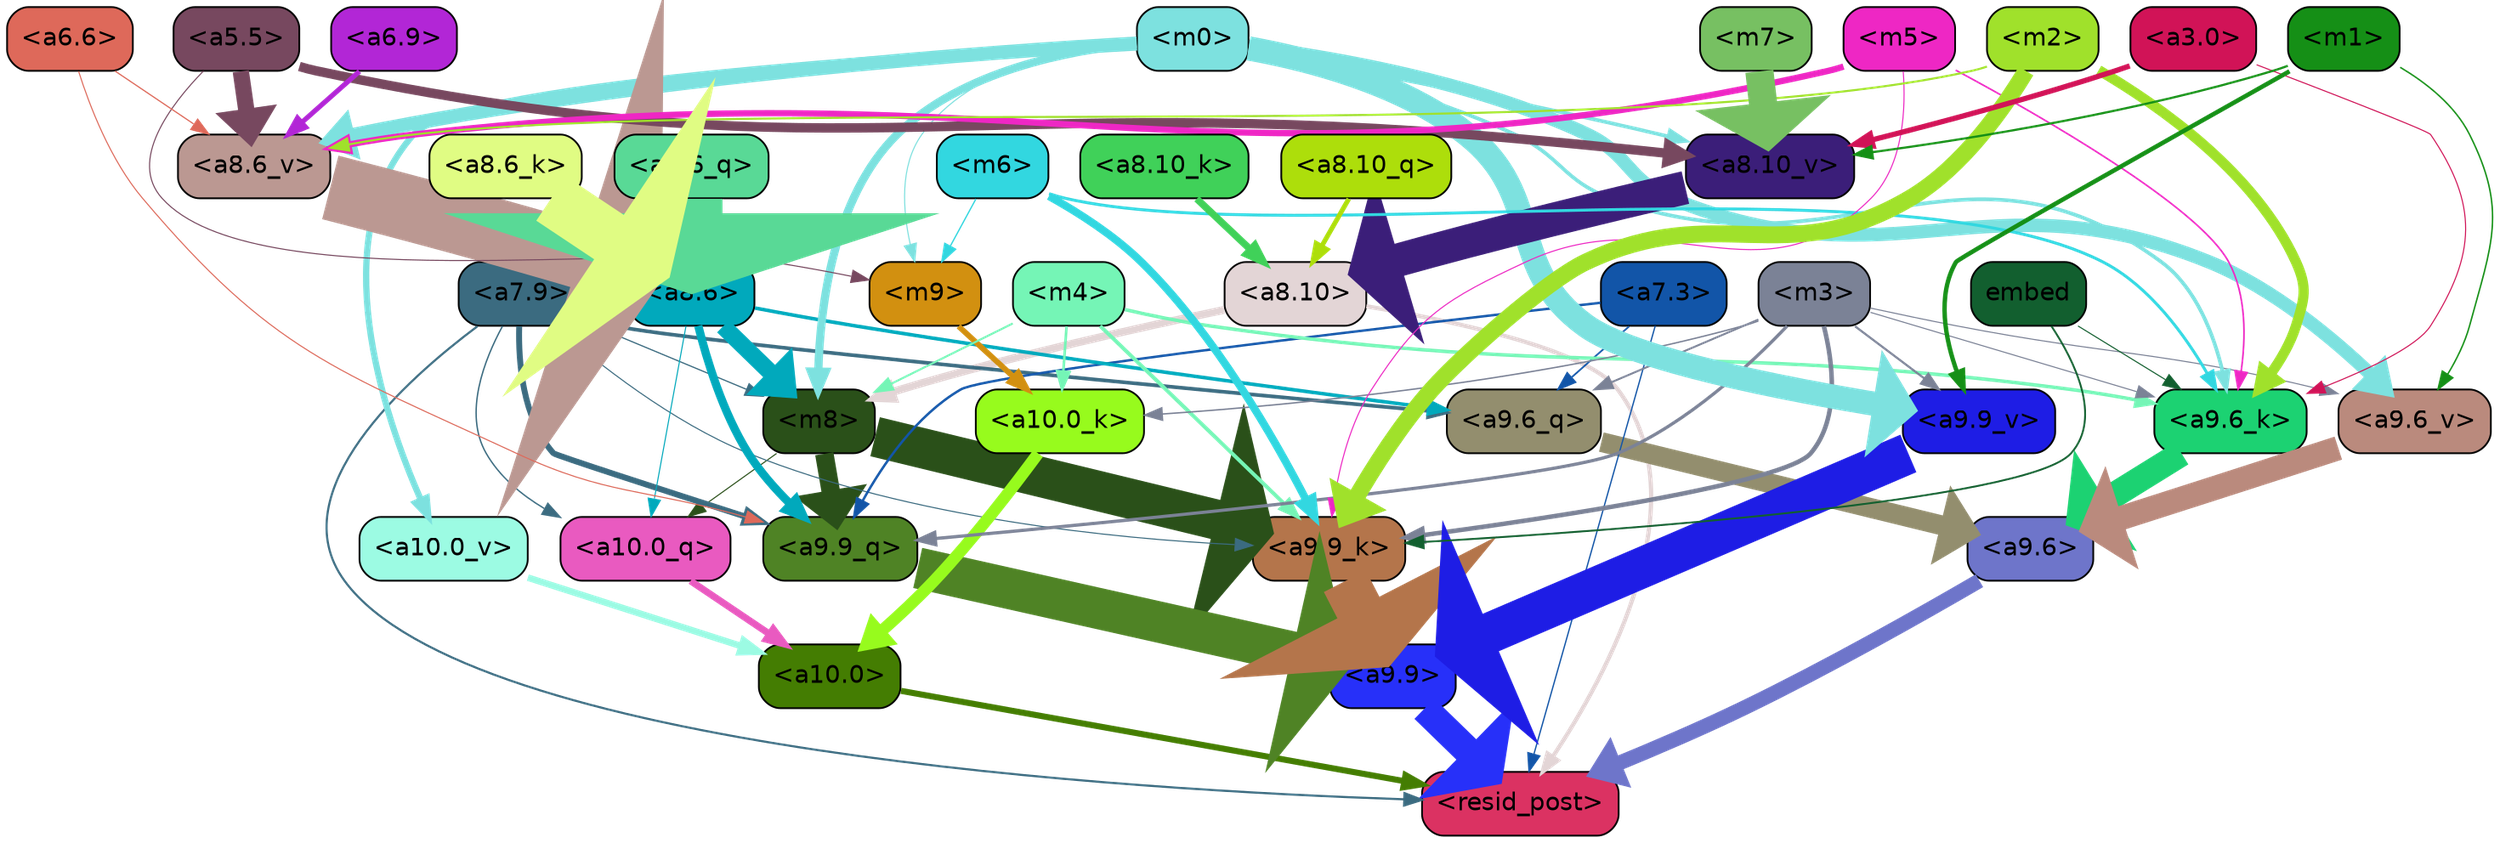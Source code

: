 strict digraph "" {
	graph [bgcolor=transparent,
		layout=dot,
		overlap=false,
		splines=true
	];
	"<a10.0>"	[color=black,
		fillcolor="#447d02",
		fontname=Helvetica,
		shape=box,
		style="filled, rounded"];
	"<resid_post>"	[color=black,
		fillcolor="#db3262",
		fontname=Helvetica,
		shape=box,
		style="filled, rounded"];
	"<a10.0>" -> "<resid_post>"	[color="#447d02",
		penwidth=3.4253244400024414];
	"<a9.9>"	[color=black,
		fillcolor="#2730f9",
		fontname=Helvetica,
		shape=box,
		style="filled, rounded"];
	"<a9.9>" -> "<resid_post>"	[color="#2730f9",
		penwidth=16.05378818511963];
	"<a9.6>"	[color=black,
		fillcolor="#6e75ca",
		fontname=Helvetica,
		shape=box,
		style="filled, rounded"];
	"<a9.6>" -> "<resid_post>"	[color="#6e75ca",
		penwidth=8.33797836303711];
	"<a8.10>"	[color=black,
		fillcolor="#e3d5d6",
		fontname=Helvetica,
		shape=box,
		style="filled, rounded"];
	"<a8.10>" -> "<resid_post>"	[color="#e3d5d6",
		penwidth=2.3390636444091797];
	"<m8>"	[color=black,
		fillcolor="#2a5019",
		fontname=Helvetica,
		shape=box,
		style="filled, rounded"];
	"<a8.10>" -> "<m8>"	[color="#e3d5d6",
		penwidth=4.388927459716797];
	"<a7.9>"	[color=black,
		fillcolor="#3b6b80",
		fontname=Helvetica,
		shape=box,
		style="filled, rounded"];
	"<a7.9>" -> "<resid_post>"	[color="#3b6b80",
		penwidth=1.1926651000976562];
	"<a10.0_q>"	[color=black,
		fillcolor="#e95ac0",
		fontname=Helvetica,
		shape=box,
		style="filled, rounded"];
	"<a7.9>" -> "<a10.0_q>"	[color="#3b6b80",
		penwidth=0.7811813354492188];
	"<a7.9>" -> "<m8>"	[color="#3b6b80",
		penwidth=0.6738662719726562];
	"<a9.9_q>"	[color=black,
		fillcolor="#4f8325",
		fontname=Helvetica,
		shape=box,
		style="filled, rounded"];
	"<a7.9>" -> "<a9.9_q>"	[color="#3b6b80",
		penwidth=3.33896541595459];
	"<a9.6_q>"	[color=black,
		fillcolor="#938e6e",
		fontname=Helvetica,
		shape=box,
		style="filled, rounded"];
	"<a7.9>" -> "<a9.6_q>"	[color="#3b6b80",
		penwidth=2.0531044006347656];
	"<a9.9_k>"	[color=black,
		fillcolor="#b4754b",
		fontname=Helvetica,
		shape=box,
		style="filled, rounded"];
	"<a7.9>" -> "<a9.9_k>"	[color="#3b6b80",
		penwidth=0.6];
	"<a7.3>"	[color=black,
		fillcolor="#1255a8",
		fontname=Helvetica,
		shape=box,
		style="filled, rounded"];
	"<a7.3>" -> "<resid_post>"	[color="#1255a8",
		penwidth=0.7339706420898438];
	"<a7.3>" -> "<a9.9_q>"	[color="#1255a8",
		penwidth=1.3609809875488281];
	"<a7.3>" -> "<a9.6_q>"	[color="#1255a8",
		penwidth=0.9587650299072266];
	"<a10.0_q>" -> "<a10.0>"	[color="#e95ac0",
		penwidth=3.861766815185547];
	"<a10.0_k>"	[color=black,
		fillcolor="#97fb1d",
		fontname=Helvetica,
		shape=box,
		style="filled, rounded"];
	"<a10.0_k>" -> "<a10.0>"	[color="#97fb1d",
		penwidth=6.691814422607422];
	"<a10.0_v>"	[color=black,
		fillcolor="#9cfbe3",
		fontname=Helvetica,
		shape=box,
		style="filled, rounded"];
	"<a10.0_v>" -> "<a10.0>"	[color="#9cfbe3",
		penwidth=3.703948974609375];
	"<m8>" -> "<a10.0_q>"	[color="#2a5019",
		penwidth=0.6];
	"<m8>" -> "<a9.9_q>"	[color="#2a5019",
		penwidth=10.407995223999023];
	"<m8>" -> "<a9.9_k>"	[color="#2a5019",
		penwidth=22.67278480529785];
	"<a8.6>"	[color=black,
		fillcolor="#01a9bc",
		fontname=Helvetica,
		shape=box,
		style="filled, rounded"];
	"<a8.6>" -> "<a10.0_q>"	[color="#01a9bc",
		penwidth=0.6];
	"<a8.6>" -> "<m8>"	[color="#01a9bc",
		penwidth=9.616483688354492];
	"<a8.6>" -> "<a9.9_q>"	[color="#01a9bc",
		penwidth=4.681654930114746];
	"<a8.6>" -> "<a9.6_q>"	[color="#01a9bc",
		penwidth=2.0046749114990234];
	"<m9>"	[color=black,
		fillcolor="#d29010",
		fontname=Helvetica,
		shape=box,
		style="filled, rounded"];
	"<m9>" -> "<a10.0_k>"	[color="#d29010",
		penwidth=3.1536026000976562];
	"<m4>"	[color=black,
		fillcolor="#75f5b6",
		fontname=Helvetica,
		shape=box,
		style="filled, rounded"];
	"<m4>" -> "<a10.0_k>"	[color="#75f5b6",
		penwidth=1.4532089233398438];
	"<m4>" -> "<m8>"	[color="#75f5b6",
		penwidth=1.1121444702148438];
	"<m4>" -> "<a9.9_k>"	[color="#75f5b6",
		penwidth=2.1296005249023438];
	"<a9.6_k>"	[color=black,
		fillcolor="#1cd272",
		fontname=Helvetica,
		shape=box,
		style="filled, rounded"];
	"<m4>" -> "<a9.6_k>"	[color="#75f5b6",
		penwidth=1.93524169921875];
	"<m3>"	[color=black,
		fillcolor="#7b8296",
		fontname=Helvetica,
		shape=box,
		style="filled, rounded"];
	"<m3>" -> "<a10.0_k>"	[color="#7b8296",
		penwidth=0.8012542724609375];
	"<m3>" -> "<a9.9_q>"	[color="#7b8296",
		penwidth=1.8098411560058594];
	"<m3>" -> "<a9.6_q>"	[color="#7b8296",
		penwidth=1.0731983184814453];
	"<m3>" -> "<a9.9_k>"	[color="#7b8296",
		penwidth=2.538074493408203];
	"<m3>" -> "<a9.6_k>"	[color="#7b8296",
		penwidth=0.6];
	"<a9.9_v>"	[color=black,
		fillcolor="#1e1de5",
		fontname=Helvetica,
		shape=box,
		style="filled, rounded"];
	"<m3>" -> "<a9.9_v>"	[color="#7b8296",
		penwidth=1.1908531188964844];
	"<a9.6_v>"	[color=black,
		fillcolor="#ba8a7d",
		fontname=Helvetica,
		shape=box,
		style="filled, rounded"];
	"<m3>" -> "<a9.6_v>"	[color="#7b8296",
		penwidth=0.6];
	"<m0>"	[color=black,
		fillcolor="#7de1df",
		fontname=Helvetica,
		shape=box,
		style="filled, rounded"];
	"<m0>" -> "<a10.0_v>"	[color="#7de1df",
		penwidth=3.520832061767578];
	"<m0>" -> "<m8>"	[color="#7de1df",
		penwidth=4.624839782714844];
	"<m0>" -> "<m9>"	[color="#7de1df",
		penwidth=0.6];
	"<m0>" -> "<a9.6_k>"	[color="#7de1df",
		penwidth=2.0742149353027344];
	"<m0>" -> "<a9.9_v>"	[color="#7de1df",
		penwidth=13.6649169921875];
	"<m0>" -> "<a9.6_v>"	[color="#7de1df",
		penwidth=7.575786590576172];
	"<a8.10_v>"	[color=black,
		fillcolor="#3b1e79",
		fontname=Helvetica,
		shape=box,
		style="filled, rounded"];
	"<m0>" -> "<a8.10_v>"	[color="#7de1df",
		penwidth=2.0526657104492188];
	"<a8.6_v>"	[color=black,
		fillcolor="#bb9892",
		fontname=Helvetica,
		shape=box,
		style="filled, rounded"];
	"<m0>" -> "<a8.6_v>"	[color="#7de1df",
		penwidth=7.951751708984375];
	"<m6>"	[color=black,
		fillcolor="#32d7e0",
		fontname=Helvetica,
		shape=box,
		style="filled, rounded"];
	"<m6>" -> "<m9>"	[color="#32d7e0",
		penwidth=0.7276992797851562];
	"<m6>" -> "<a9.9_k>"	[color="#32d7e0",
		penwidth=4.405937194824219];
	"<m6>" -> "<a9.6_k>"	[color="#32d7e0",
		penwidth=1.6540985107421875];
	"<a5.5>"	[color=black,
		fillcolor="#77485f",
		fontname=Helvetica,
		shape=box,
		style="filled, rounded"];
	"<a5.5>" -> "<m9>"	[color="#77485f",
		penwidth=0.6];
	"<a5.5>" -> "<a8.10_v>"	[color="#77485f",
		penwidth=5.2978057861328125];
	"<a5.5>" -> "<a8.6_v>"	[color="#77485f",
		penwidth=9.177913665771484];
	"<a9.9_q>" -> "<a9.9>"	[color="#4f8325",
		penwidth=23.20368194580078];
	"<a9.6_q>" -> "<a9.6>"	[color="#938e6e",
		penwidth=11.181507110595703];
	"<a9.9_k>" -> "<a9.9>"	[color="#b4754b",
		penwidth=26.641464233398438];
	"<a9.6_k>" -> "<a9.6>"	[color="#1cd272",
		penwidth=14.532459259033203];
	"<a9.9_v>" -> "<a9.9>"	[color="#1e1de5",
		penwidth=23.02225112915039];
	"<a9.6_v>" -> "<a9.6>"	[color="#ba8a7d",
		penwidth=13.634431838989258];
	"<a6.6>"	[color=black,
		fillcolor="#de695a",
		fontname=Helvetica,
		shape=box,
		style="filled, rounded"];
	"<a6.6>" -> "<a9.9_q>"	[color="#de695a",
		penwidth=0.6];
	"<a6.6>" -> "<a8.6_v>"	[color="#de695a",
		penwidth=0.6731643676757812];
	"<m5>"	[color=black,
		fillcolor="#ee27c4",
		fontname=Helvetica,
		shape=box,
		style="filled, rounded"];
	"<m5>" -> "<a9.9_k>"	[color="#ee27c4",
		penwidth=0.6];
	"<m5>" -> "<a9.6_k>"	[color="#ee27c4",
		penwidth=0.9087238311767578];
	"<m5>" -> "<a8.6_v>"	[color="#ee27c4",
		penwidth=3.547332763671875];
	"<m2>"	[color=black,
		fillcolor="#a0e12b",
		fontname=Helvetica,
		shape=box,
		style="filled, rounded"];
	"<m2>" -> "<a9.9_k>"	[color="#a0e12b",
		penwidth=9.546476364135742];
	"<m2>" -> "<a9.6_k>"	[color="#a0e12b",
		penwidth=5.765581130981445];
	"<m2>" -> "<a8.6_v>"	[color="#a0e12b",
		penwidth=1.1399917602539062];
	embed	[color=black,
		fillcolor="#125f2f",
		fontname=Helvetica,
		shape=box,
		style="filled, rounded"];
	embed -> "<a9.9_k>"	[color="#125f2f",
		penwidth=1.044057846069336];
	embed -> "<a9.6_k>"	[color="#125f2f",
		penwidth=0.6];
	"<a3.0>"	[color=black,
		fillcolor="#d11357",
		fontname=Helvetica,
		shape=box,
		style="filled, rounded"];
	"<a3.0>" -> "<a9.6_k>"	[color="#d11357",
		penwidth=0.6];
	"<a3.0>" -> "<a8.10_v>"	[color="#d11357",
		penwidth=2.9724464416503906];
	"<m1>"	[color=black,
		fillcolor="#158f16",
		fontname=Helvetica,
		shape=box,
		style="filled, rounded"];
	"<m1>" -> "<a9.9_v>"	[color="#158f16",
		penwidth=2.484710693359375];
	"<m1>" -> "<a9.6_v>"	[color="#158f16",
		penwidth=0.8296928405761719];
	"<m1>" -> "<a8.10_v>"	[color="#158f16",
		penwidth=1.2231903076171875];
	"<a8.10_q>"	[color=black,
		fillcolor="#adde0b",
		fontname=Helvetica,
		shape=box,
		style="filled, rounded"];
	"<a8.10_q>" -> "<a8.10>"	[color="#adde0b",
		penwidth=2.6974411010742188];
	"<a8.6_q>"	[color=black,
		fillcolor="#59d996",
		fontname=Helvetica,
		shape=box,
		style="filled, rounded"];
	"<a8.6_q>" -> "<a8.6>"	[color="#59d996",
		penwidth=34.91962909698486];
	"<a8.10_k>"	[color=black,
		fillcolor="#40d159",
		fontname=Helvetica,
		shape=box,
		style="filled, rounded"];
	"<a8.10_k>" -> "<a8.10>"	[color="#40d159",
		penwidth=3.9815139770507812];
	"<a8.6_k>"	[color=black,
		fillcolor="#e0fc83",
		fontname=Helvetica,
		shape=box,
		style="filled, rounded"];
	"<a8.6_k>" -> "<a8.6>"	[color="#e0fc83",
		penwidth=30.12779998779297];
	"<a8.10_v>" -> "<a8.10>"	[color="#3b1e79",
		penwidth=18.80433464050293];
	"<a8.6_v>" -> "<a8.6>"	[color="#bb9892",
		penwidth=37.04597568511963];
	"<m7>"	[color=black,
		fillcolor="#77c062",
		fontname=Helvetica,
		shape=box,
		style="filled, rounded"];
	"<m7>" -> "<a8.10_v>"	[color="#77c062",
		penwidth=15.893604278564453];
	"<a6.9>"	[color=black,
		fillcolor="#b226d6",
		fontname=Helvetica,
		shape=box,
		style="filled, rounded"];
	"<a6.9>" -> "<a8.6_v>"	[color="#b226d6",
		penwidth=2.8011817932128906];
}
